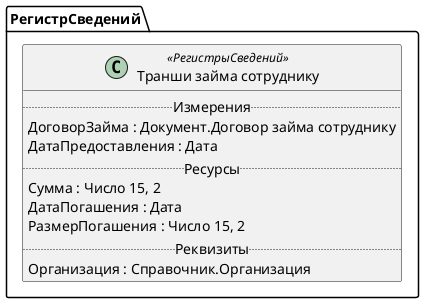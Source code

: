 ﻿@startuml ТраншиЗаймаСотруднику
'!include templates.wsd
'..\include templates.wsd
class РегистрСведений.ТраншиЗаймаСотруднику as "Транши займа сотруднику" <<РегистрыСведений>>
{
..Измерения..
ДоговорЗайма : Документ.Договор займа сотруднику
ДатаПредоставления : Дата
..Ресурсы..
Сумма : Число 15, 2
ДатаПогашения : Дата
РазмерПогашения : Число 15, 2
..Реквизиты..
Организация : Справочник.Организация
}
@enduml
